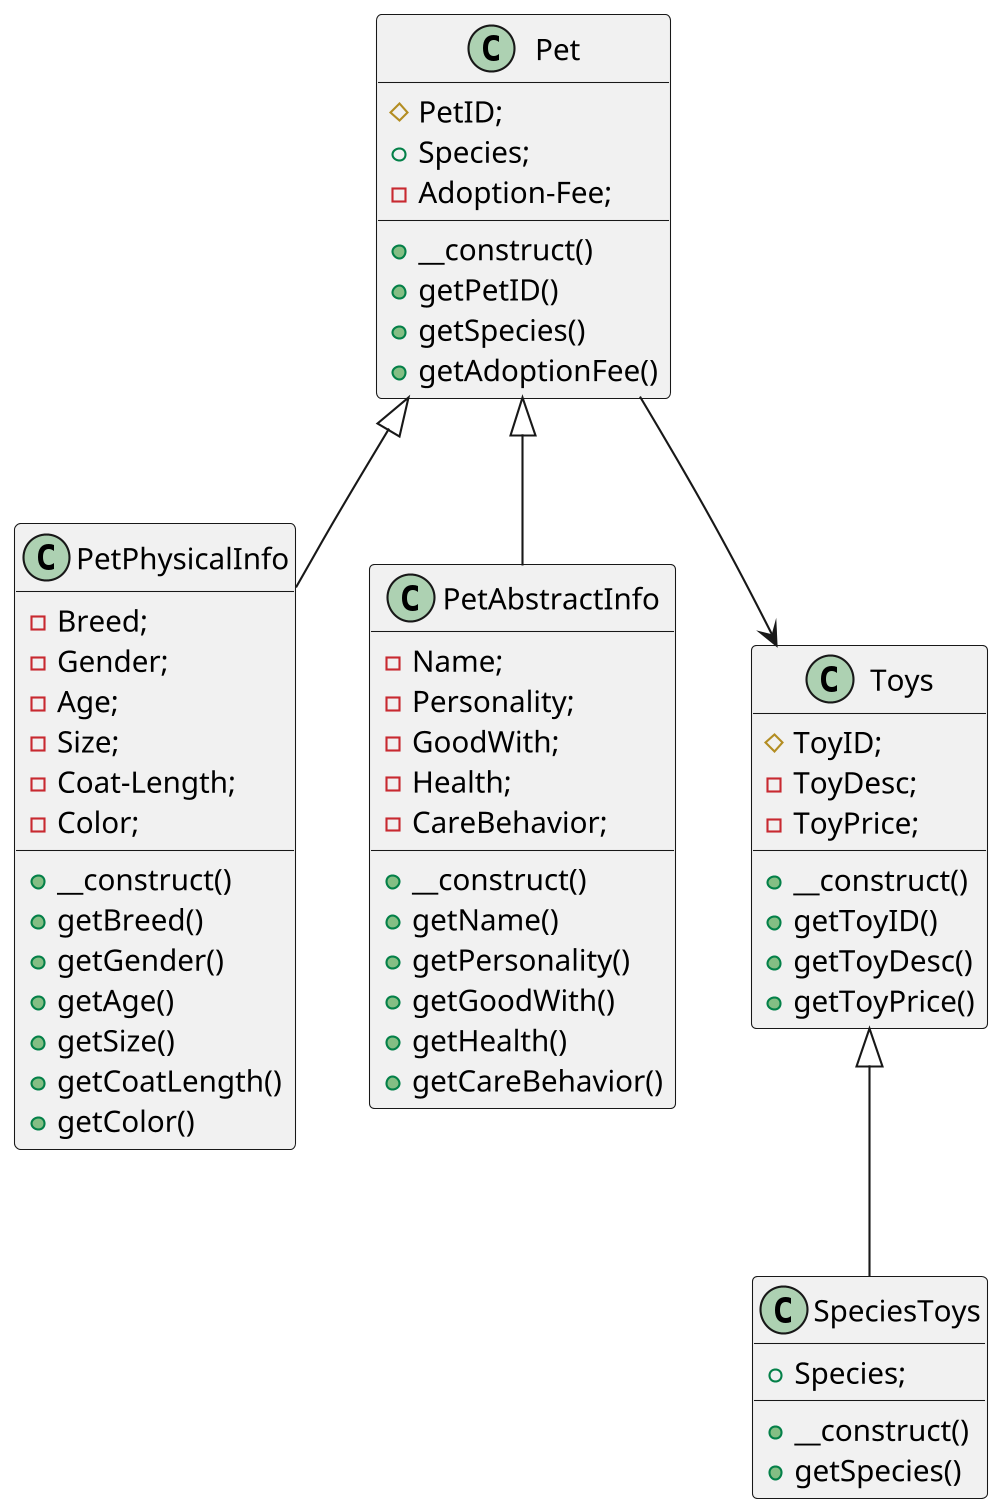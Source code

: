 @startuml Pet Adoption

scale 1000 width

class Pet {
   #PetID;
   +Species;
   -Adoption-Fee;

   +__construct()
   +getPetID()
   +getSpecies()
   +getAdoptionFee()
}

class PetPhysicalInfo extends Pet{
   -Breed;
   -Gender;
   -Age;
   -Size;
   -Coat-Length;
   -Color;

   +__construct()
   +getBreed()
   +getGender()
   +getAge()
   +getSize()
   +getCoatLength()
   +getColor()
}

class PetAbstractInfo extends Pet {
   -Name;
   -Personality;
   -GoodWith;
   -Health;
   -CareBehavior;

   +__construct()
   +getName()
   +getPersonality()
   +getGoodWith()
   +getHealth()
   +getCareBehavior()
}

class Toys {
   #ToyID;
   -ToyDesc;
   -ToyPrice;

   +__construct()
   +getToyID()
   +getToyDesc()
   +getToyPrice()
}

class SpeciesToys extends Toys {
   +Species;

   +__construct()
   +getSpecies()
}

Pet --> Toys

@enduml